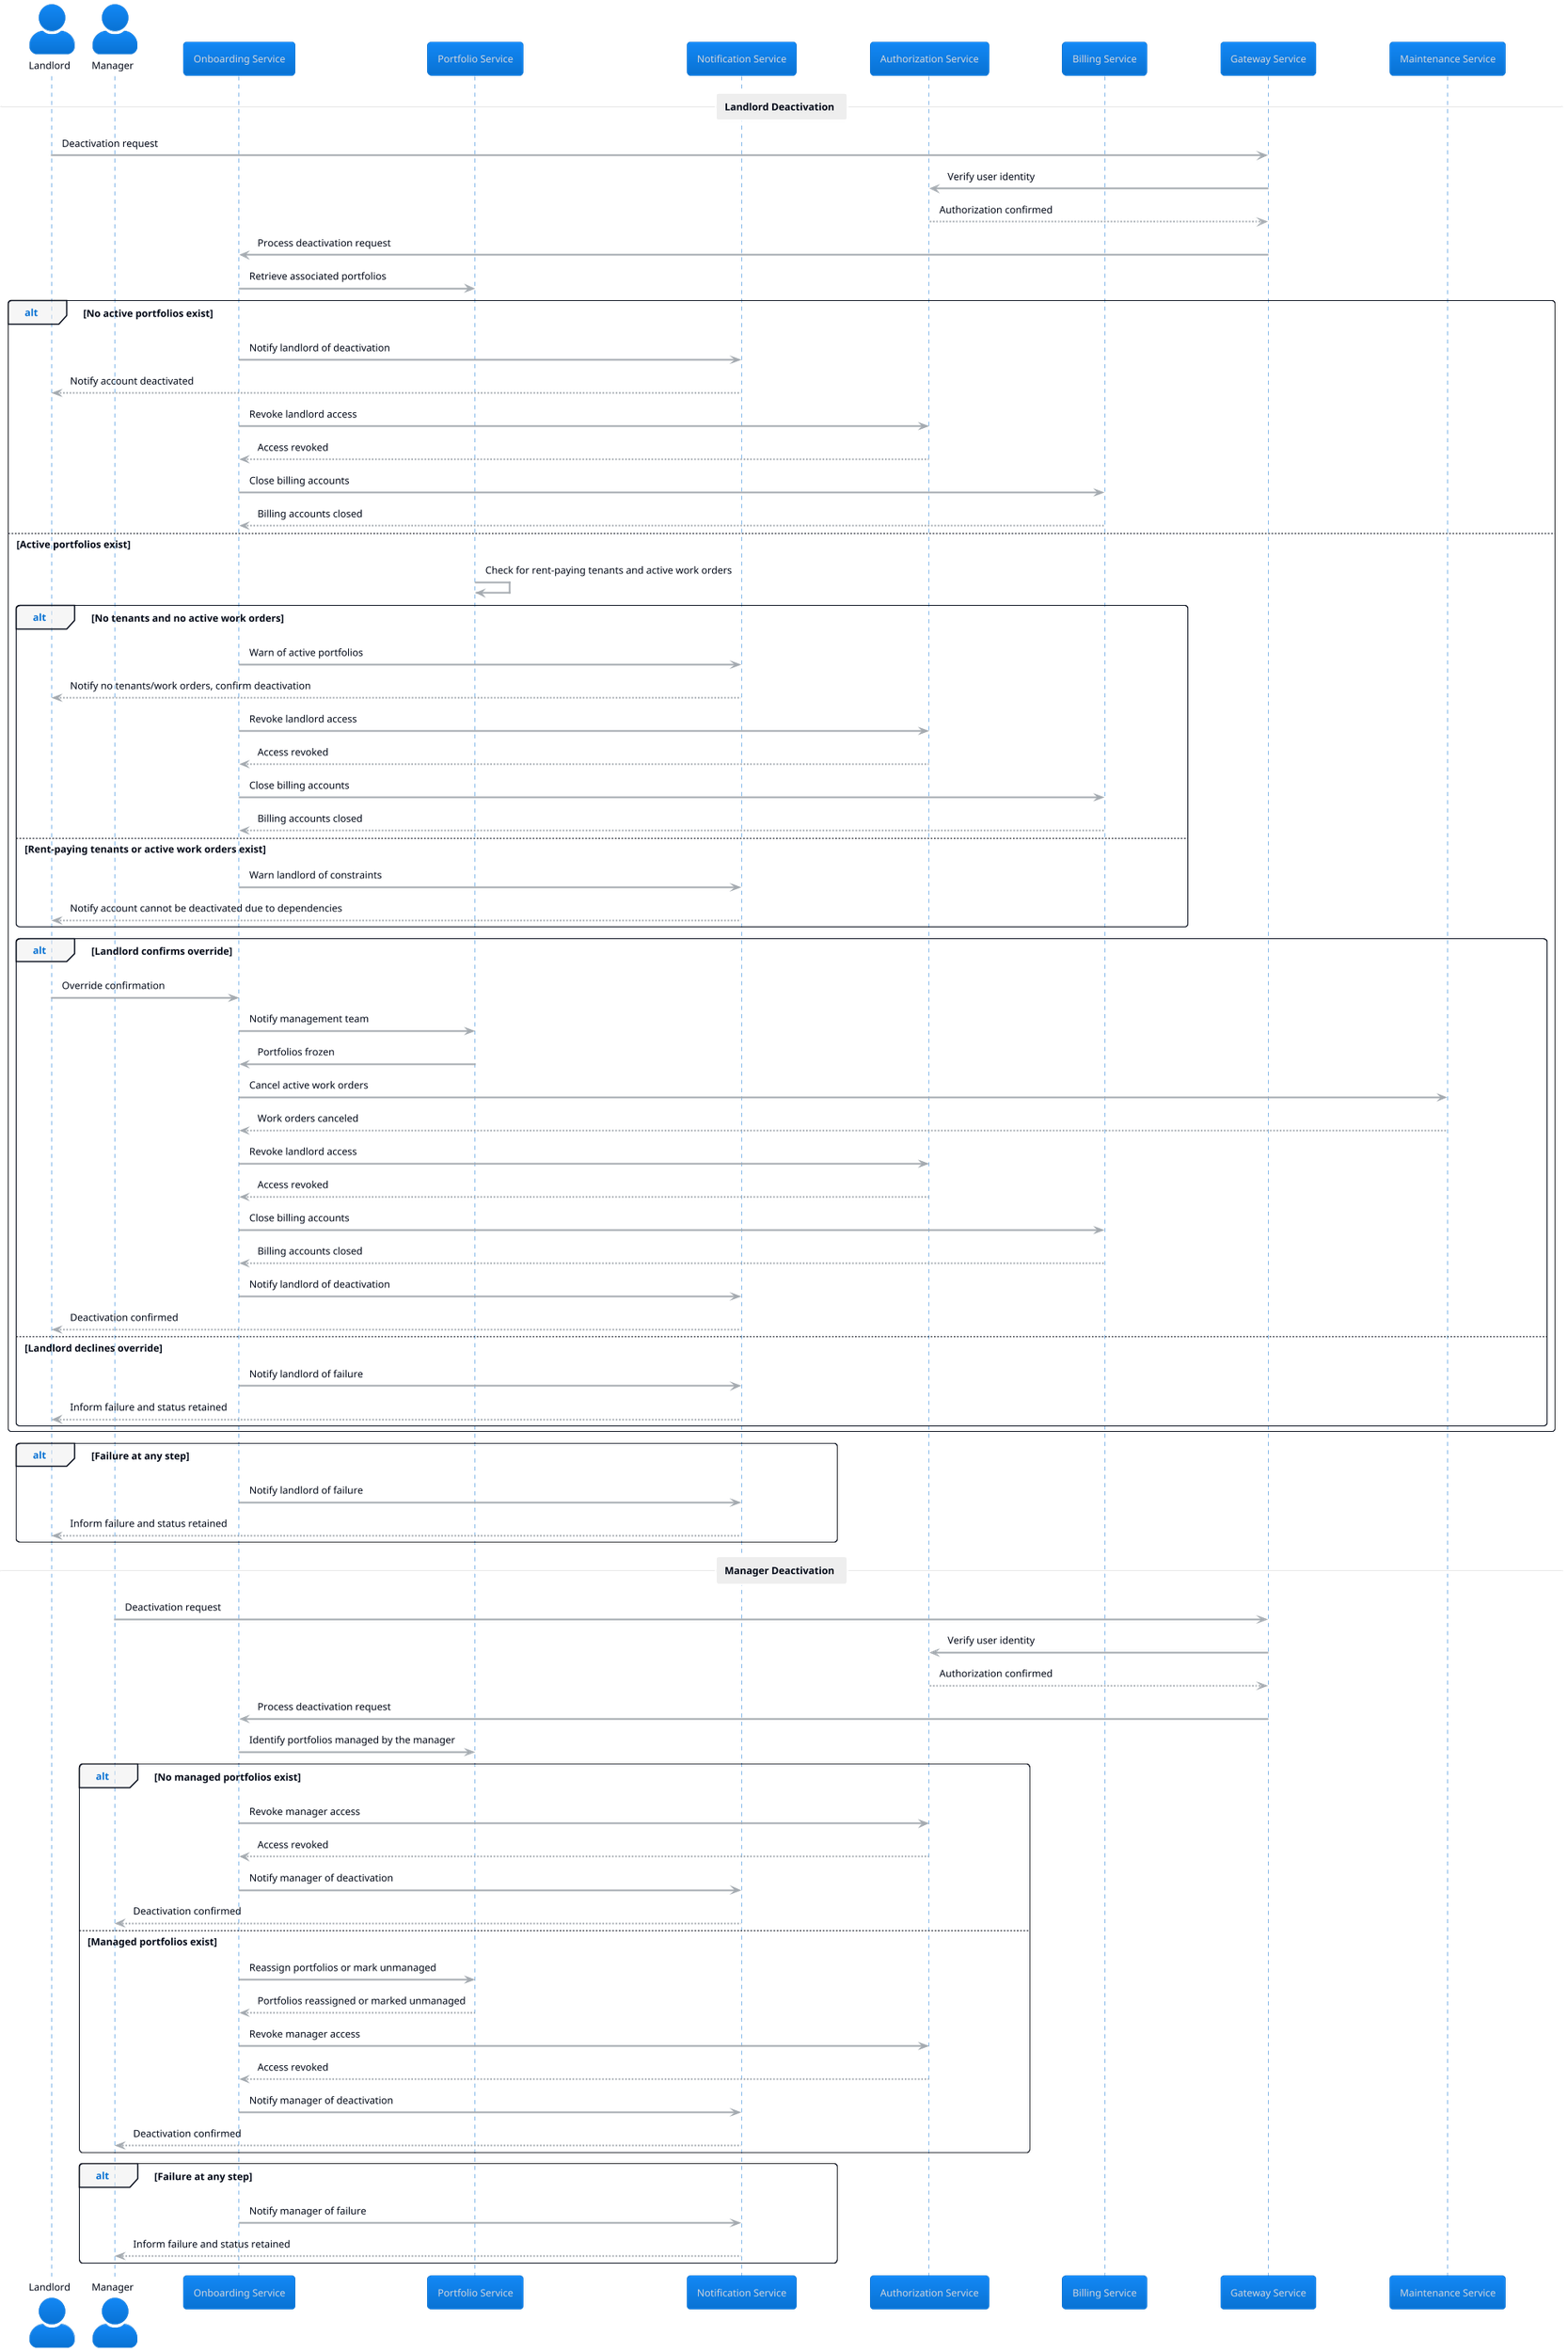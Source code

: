 @startuml
skinparam actorStyle awesome
skinparam participantPadding 20
skinparam participantBorderThickness 1
skinparam Boxpadding 10
!theme cloudscape-design

actor Landlord
actor Manager
participant "Onboarding Service" as OnboardingService
participant "Portfolio Service" as PortfolioService
participant "Notification Service" as NotificationService
participant "Authorization Service" as AuthorizationService
participant "Billing Service" as BillingService
participant "Gateway Service" as GatewayService
participant "Maintenance Service" as MaintenanceService

== Landlord Deactivation ==
Landlord -> GatewayService: Deactivation request
GatewayService -> AuthorizationService: Verify user identity
AuthorizationService --> GatewayService: Authorization confirmed
GatewayService -> OnboardingService: Process deactivation request

OnboardingService -> PortfolioService: Retrieve associated portfolios
alt No active portfolios exist
    OnboardingService -> NotificationService: Notify landlord of deactivation
    NotificationService --> Landlord: Notify account deactivated
    OnboardingService -> AuthorizationService: Revoke landlord access
    AuthorizationService --> OnboardingService: Access revoked
    OnboardingService -> BillingService: Close billing accounts
    BillingService --> OnboardingService: Billing accounts closed
else Active portfolios exist
    PortfolioService -> PortfolioService: Check for rent-paying tenants and active work orders
    alt No tenants and no active work orders
        OnboardingService -> NotificationService: Warn of active portfolios
        NotificationService --> Landlord: Notify no tenants/work orders, confirm deactivation
        OnboardingService -> AuthorizationService: Revoke landlord access
        AuthorizationService --> OnboardingService: Access revoked
        OnboardingService -> BillingService: Close billing accounts
        BillingService --> OnboardingService: Billing accounts closed
    else Rent-paying tenants or active work orders exist
        OnboardingService -> NotificationService: Warn landlord of constraints
        NotificationService --> Landlord: Notify account cannot be deactivated due to dependencies
    end

    alt Landlord confirms override
        Landlord -> OnboardingService: Override confirmation
        OnboardingService -> PortfolioService: Notify management team
        PortfolioService -> OnboardingService: Portfolios frozen
        OnboardingService -> MaintenanceService: Cancel active work orders
        MaintenanceService --> OnboardingService: Work orders canceled
        OnboardingService -> AuthorizationService: Revoke landlord access
        AuthorizationService --> OnboardingService: Access revoked
        OnboardingService -> BillingService: Close billing accounts
        BillingService --> OnboardingService: Billing accounts closed
        OnboardingService -> NotificationService: Notify landlord of deactivation
        NotificationService --> Landlord: Deactivation confirmed
    else Landlord declines override
        OnboardingService -> NotificationService: Notify landlord of failure
        NotificationService --> Landlord: Inform failure and status retained
    end
end

alt Failure at any step
    OnboardingService -> NotificationService: Notify landlord of failure
    NotificationService --> Landlord: Inform failure and status retained
end

== Manager Deactivation ==
Manager -> GatewayService: Deactivation request
GatewayService -> AuthorizationService: Verify user identity
AuthorizationService --> GatewayService: Authorization confirmed
GatewayService -> OnboardingService: Process deactivation request

OnboardingService -> PortfolioService: Identify portfolios managed by the manager
alt No managed portfolios exist
    OnboardingService -> AuthorizationService: Revoke manager access
    AuthorizationService --> OnboardingService: Access revoked
    OnboardingService -> NotificationService: Notify manager of deactivation
    NotificationService --> Manager: Deactivation confirmed
else Managed portfolios exist
    OnboardingService -> PortfolioService: Reassign portfolios or mark unmanaged
    PortfolioService --> OnboardingService: Portfolios reassigned or marked unmanaged
    OnboardingService -> AuthorizationService: Revoke manager access
    AuthorizationService --> OnboardingService: Access revoked
    OnboardingService -> NotificationService: Notify manager of deactivation
    NotificationService --> Manager: Deactivation confirmed
end

alt Failure at any step
    OnboardingService -> NotificationService: Notify manager of failure
    NotificationService --> Manager: Inform failure and status retained
end
@enduml
